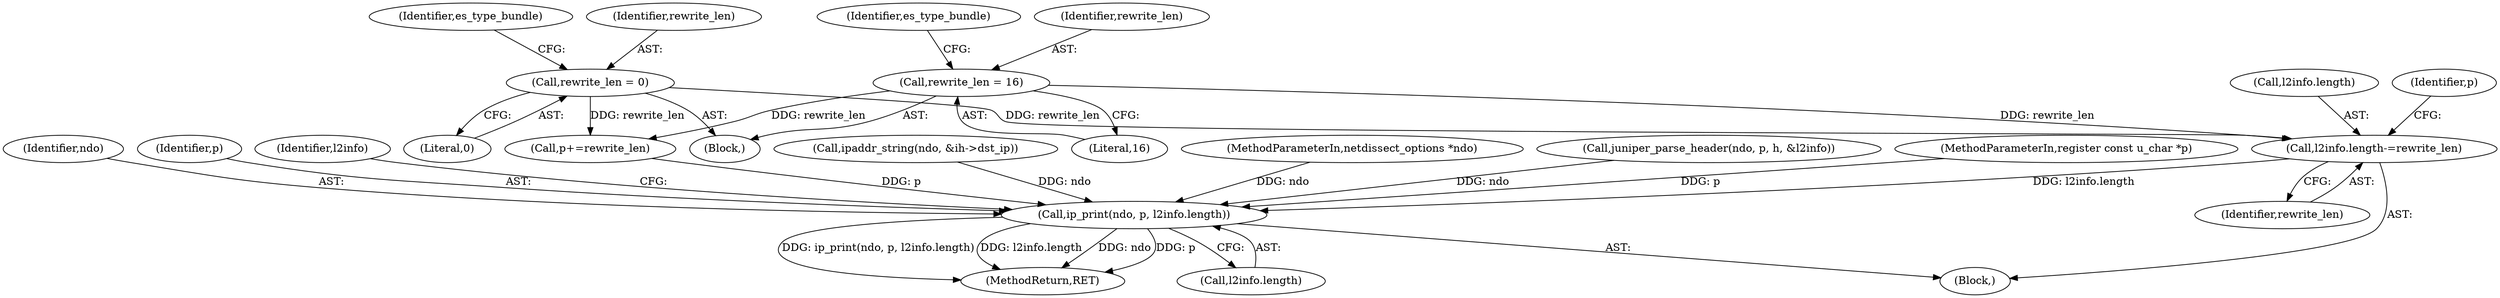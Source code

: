 digraph "0_tcpdump_b534e304568585707c4a92422aeca25cf908ff02_1@API" {
"1000182" [label="(Call,l2info.length-=rewrite_len)"];
"1000158" [label="(Call,rewrite_len = 16)"];
"1000148" [label="(Call,rewrite_len = 0)"];
"1000279" [label="(Call,ip_print(ndo, p, l2info.length))"];
"1000150" [label="(Literal,0)"];
"1000117" [label="(Call,juniper_parse_header(ndo, p, h, &l2info))"];
"1000186" [label="(Identifier,rewrite_len)"];
"1000162" [label="(Identifier,es_type_bundle)"];
"1000298" [label="(MethodReturn,RET)"];
"1000160" [label="(Literal,16)"];
"1000159" [label="(Identifier,rewrite_len)"];
"1000183" [label="(Call,l2info.length)"];
"1000282" [label="(Call,l2info.length)"];
"1000103" [label="(MethodParameterIn,register const u_char *p)"];
"1000280" [label="(Identifier,ndo)"];
"1000281" [label="(Identifier,p)"];
"1000287" [label="(Identifier,l2info)"];
"1000182" [label="(Call,l2info.length-=rewrite_len)"];
"1000104" [label="(Block,)"];
"1000239" [label="(Call,ipaddr_string(ndo, &ih->dst_ip))"];
"1000145" [label="(Block,)"];
"1000152" [label="(Identifier,es_type_bundle)"];
"1000101" [label="(MethodParameterIn,netdissect_options *ndo)"];
"1000279" [label="(Call,ip_print(ndo, p, l2info.length))"];
"1000149" [label="(Identifier,rewrite_len)"];
"1000187" [label="(Call,p+=rewrite_len)"];
"1000158" [label="(Call,rewrite_len = 16)"];
"1000188" [label="(Identifier,p)"];
"1000148" [label="(Call,rewrite_len = 0)"];
"1000182" -> "1000104"  [label="AST: "];
"1000182" -> "1000186"  [label="CFG: "];
"1000183" -> "1000182"  [label="AST: "];
"1000186" -> "1000182"  [label="AST: "];
"1000188" -> "1000182"  [label="CFG: "];
"1000158" -> "1000182"  [label="DDG: rewrite_len"];
"1000148" -> "1000182"  [label="DDG: rewrite_len"];
"1000182" -> "1000279"  [label="DDG: l2info.length"];
"1000158" -> "1000145"  [label="AST: "];
"1000158" -> "1000160"  [label="CFG: "];
"1000159" -> "1000158"  [label="AST: "];
"1000160" -> "1000158"  [label="AST: "];
"1000162" -> "1000158"  [label="CFG: "];
"1000158" -> "1000187"  [label="DDG: rewrite_len"];
"1000148" -> "1000145"  [label="AST: "];
"1000148" -> "1000150"  [label="CFG: "];
"1000149" -> "1000148"  [label="AST: "];
"1000150" -> "1000148"  [label="AST: "];
"1000152" -> "1000148"  [label="CFG: "];
"1000148" -> "1000187"  [label="DDG: rewrite_len"];
"1000279" -> "1000104"  [label="AST: "];
"1000279" -> "1000282"  [label="CFG: "];
"1000280" -> "1000279"  [label="AST: "];
"1000281" -> "1000279"  [label="AST: "];
"1000282" -> "1000279"  [label="AST: "];
"1000287" -> "1000279"  [label="CFG: "];
"1000279" -> "1000298"  [label="DDG: l2info.length"];
"1000279" -> "1000298"  [label="DDG: ndo"];
"1000279" -> "1000298"  [label="DDG: p"];
"1000279" -> "1000298"  [label="DDG: ip_print(ndo, p, l2info.length)"];
"1000239" -> "1000279"  [label="DDG: ndo"];
"1000117" -> "1000279"  [label="DDG: ndo"];
"1000101" -> "1000279"  [label="DDG: ndo"];
"1000187" -> "1000279"  [label="DDG: p"];
"1000103" -> "1000279"  [label="DDG: p"];
}
